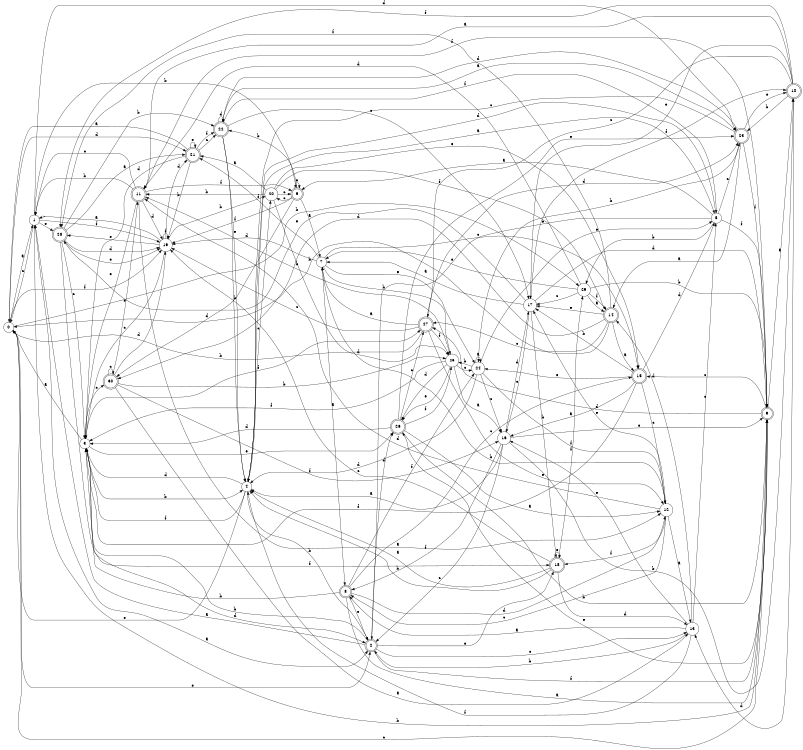 digraph n25_4 {
__start0 [label="" shape="none"];

rankdir=LR;
size="8,5";

s0 [style="filled", color="black", fillcolor="white" shape="circle", label="0"];
s1 [style="filled", color="black", fillcolor="white" shape="circle", label="1"];
s2 [style="rounded,filled", color="black", fillcolor="white" shape="doublecircle", label="2"];
s3 [style="filled", color="black", fillcolor="white" shape="circle", label="3"];
s4 [style="filled", color="black", fillcolor="white" shape="circle", label="4"];
s5 [style="filled", color="black", fillcolor="white" shape="circle", label="5"];
s6 [style="rounded,filled", color="black", fillcolor="white" shape="doublecircle", label="6"];
s7 [style="filled", color="black", fillcolor="white" shape="circle", label="7"];
s8 [style="rounded,filled", color="black", fillcolor="white" shape="doublecircle", label="8"];
s9 [style="rounded,filled", color="black", fillcolor="white" shape="doublecircle", label="9"];
s10 [style="rounded,filled", color="black", fillcolor="white" shape="doublecircle", label="10"];
s11 [style="rounded,filled", color="black", fillcolor="white" shape="doublecircle", label="11"];
s12 [style="filled", color="black", fillcolor="white" shape="circle", label="12"];
s13 [style="filled", color="black", fillcolor="white" shape="circle", label="13"];
s14 [style="rounded,filled", color="black", fillcolor="white" shape="doublecircle", label="14"];
s15 [style="rounded,filled", color="black", fillcolor="white" shape="doublecircle", label="15"];
s16 [style="filled", color="black", fillcolor="white" shape="circle", label="16"];
s17 [style="filled", color="black", fillcolor="white" shape="circle", label="17"];
s18 [style="rounded,filled", color="black", fillcolor="white" shape="doublecircle", label="18"];
s19 [style="filled", color="black", fillcolor="white" shape="circle", label="19"];
s20 [style="filled", color="black", fillcolor="white" shape="circle", label="20"];
s21 [style="rounded,filled", color="black", fillcolor="white" shape="doublecircle", label="21"];
s22 [style="rounded,filled", color="black", fillcolor="white" shape="doublecircle", label="22"];
s23 [style="rounded,filled", color="black", fillcolor="white" shape="doublecircle", label="23"];
s24 [style="filled", color="black", fillcolor="white" shape="circle", label="24"];
s25 [style="filled", color="black", fillcolor="white" shape="circle", label="25"];
s26 [style="rounded,filled", color="black", fillcolor="white" shape="doublecircle", label="26"];
s27 [style="rounded,filled", color="black", fillcolor="white" shape="doublecircle", label="27"];
s28 [style="rounded,filled", color="black", fillcolor="white" shape="doublecircle", label="28"];
s29 [style="filled", color="black", fillcolor="white" shape="circle", label="29"];
s30 [style="rounded,filled", color="black", fillcolor="white" shape="doublecircle", label="30"];
s0 -> s1 [label="a"];
s0 -> s29 [label="b"];
s0 -> s9 [label="c"];
s0 -> s21 [label="d"];
s0 -> s2 [label="e"];
s0 -> s19 [label="f"];
s1 -> s2 [label="a"];
s1 -> s6 [label="b"];
s1 -> s0 [label="c"];
s1 -> s23 [label="d"];
s1 -> s28 [label="e"];
s1 -> s19 [label="f"];
s2 -> s1 [label="a"];
s2 -> s3 [label="b"];
s2 -> s13 [label="c"];
s2 -> s26 [label="d"];
s2 -> s18 [label="e"];
s2 -> s9 [label="f"];
s3 -> s0 [label="a"];
s3 -> s4 [label="b"];
s3 -> s30 [label="c"];
s3 -> s2 [label="d"];
s3 -> s26 [label="e"];
s3 -> s27 [label="f"];
s4 -> s5 [label="a"];
s4 -> s2 [label="b"];
s4 -> s20 [label="c"];
s4 -> s3 [label="d"];
s4 -> s0 [label="e"];
s4 -> s3 [label="f"];
s5 -> s6 [label="a"];
s5 -> s29 [label="b"];
s5 -> s23 [label="c"];
s5 -> s4 [label="d"];
s5 -> s2 [label="e"];
s5 -> s9 [label="f"];
s6 -> s7 [label="a"];
s6 -> s22 [label="b"];
s6 -> s20 [label="c"];
s6 -> s30 [label="d"];
s6 -> s6 [label="e"];
s6 -> s19 [label="f"];
s7 -> s8 [label="a"];
s7 -> s25 [label="b"];
s7 -> s15 [label="c"];
s7 -> s19 [label="d"];
s7 -> s24 [label="e"];
s7 -> s21 [label="f"];
s8 -> s9 [label="a"];
s8 -> s3 [label="b"];
s8 -> s15 [label="c"];
s8 -> s12 [label="d"];
s8 -> s2 [label="e"];
s8 -> s24 [label="f"];
s9 -> s10 [label="a"];
s9 -> s1 [label="b"];
s9 -> s15 [label="c"];
s9 -> s27 [label="d"];
s9 -> s26 [label="e"];
s9 -> s11 [label="f"];
s10 -> s11 [label="a"];
s10 -> s23 [label="b"];
s10 -> s27 [label="c"];
s10 -> s13 [label="d"];
s10 -> s17 [label="e"];
s10 -> s28 [label="f"];
s11 -> s12 [label="a"];
s11 -> s1 [label="b"];
s11 -> s1 [label="c"];
s11 -> s19 [label="d"];
s11 -> s3 [label="e"];
s11 -> s6 [label="f"];
s12 -> s13 [label="a"];
s12 -> s7 [label="b"];
s12 -> s8 [label="c"];
s12 -> s11 [label="d"];
s12 -> s17 [label="e"];
s12 -> s18 [label="f"];
s13 -> s8 [label="a"];
s13 -> s2 [label="b"];
s13 -> s5 [label="c"];
s13 -> s14 [label="d"];
s13 -> s16 [label="e"];
s13 -> s4 [label="f"];
s14 -> s15 [label="a"];
s14 -> s0 [label="b"];
s14 -> s27 [label="c"];
s14 -> s30 [label="d"];
s14 -> s17 [label="e"];
s14 -> s28 [label="f"];
s15 -> s16 [label="a"];
s15 -> s17 [label="b"];
s15 -> s12 [label="c"];
s15 -> s5 [label="d"];
s15 -> s24 [label="e"];
s15 -> s3 [label="f"];
s16 -> s4 [label="a"];
s16 -> s10 [label="b"];
s16 -> s2 [label="c"];
s16 -> s17 [label="d"];
s16 -> s9 [label="e"];
s16 -> s8 [label="f"];
s17 -> s7 [label="a"];
s17 -> s18 [label="b"];
s17 -> s16 [label="c"];
s17 -> s9 [label="d"];
s17 -> s28 [label="e"];
s17 -> s10 [label="f"];
s18 -> s4 [label="a"];
s18 -> s4 [label="b"];
s18 -> s19 [label="c"];
s18 -> s13 [label="d"];
s18 -> s18 [label="e"];
s18 -> s29 [label="f"];
s19 -> s1 [label="a"];
s19 -> s20 [label="b"];
s19 -> s3 [label="c"];
s19 -> s21 [label="d"];
s19 -> s28 [label="e"];
s19 -> s19 [label="f"];
s20 -> s21 [label="a"];
s20 -> s11 [label="b"];
s20 -> s6 [label="c"];
s20 -> s25 [label="d"];
s20 -> s15 [label="e"];
s20 -> s14 [label="f"];
s21 -> s0 [label="a"];
s21 -> s19 [label="b"];
s21 -> s22 [label="c"];
s21 -> s3 [label="d"];
s21 -> s21 [label="e"];
s21 -> s22 [label="f"];
s22 -> s23 [label="a"];
s22 -> s4 [label="b"];
s22 -> s17 [label="c"];
s22 -> s22 [label="d"];
s22 -> s4 [label="e"];
s22 -> s5 [label="f"];
s23 -> s14 [label="a"];
s23 -> s24 [label="b"];
s23 -> s4 [label="c"];
s23 -> s22 [label="d"];
s23 -> s10 [label="e"];
s23 -> s9 [label="f"];
s24 -> s24 [label="a"];
s24 -> s25 [label="b"];
s24 -> s16 [label="c"];
s24 -> s4 [label="d"];
s24 -> s5 [label="e"];
s24 -> s12 [label="f"];
s25 -> s16 [label="a"];
s25 -> s11 [label="b"];
s25 -> s24 [label="c"];
s25 -> s26 [label="d"];
s25 -> s26 [label="e"];
s25 -> s3 [label="f"];
s26 -> s12 [label="a"];
s26 -> s9 [label="b"];
s26 -> s27 [label="c"];
s26 -> s3 [label="d"];
s26 -> s23 [label="e"];
s26 -> s25 [label="f"];
s27 -> s7 [label="a"];
s27 -> s0 [label="b"];
s27 -> s19 [label="c"];
s27 -> s23 [label="d"];
s27 -> s12 [label="e"];
s27 -> s25 [label="f"];
s28 -> s21 [label="a"];
s28 -> s22 [label="b"];
s28 -> s3 [label="c"];
s28 -> s19 [label="d"];
s28 -> s19 [label="e"];
s28 -> s18 [label="f"];
s29 -> s14 [label="a"];
s29 -> s9 [label="b"];
s29 -> s17 [label="c"];
s29 -> s11 [label="d"];
s29 -> s7 [label="e"];
s29 -> s14 [label="f"];
s30 -> s13 [label="a"];
s30 -> s25 [label="b"];
s30 -> s30 [label="c"];
s30 -> s19 [label="d"];
s30 -> s11 [label="e"];
s30 -> s16 [label="f"];

}